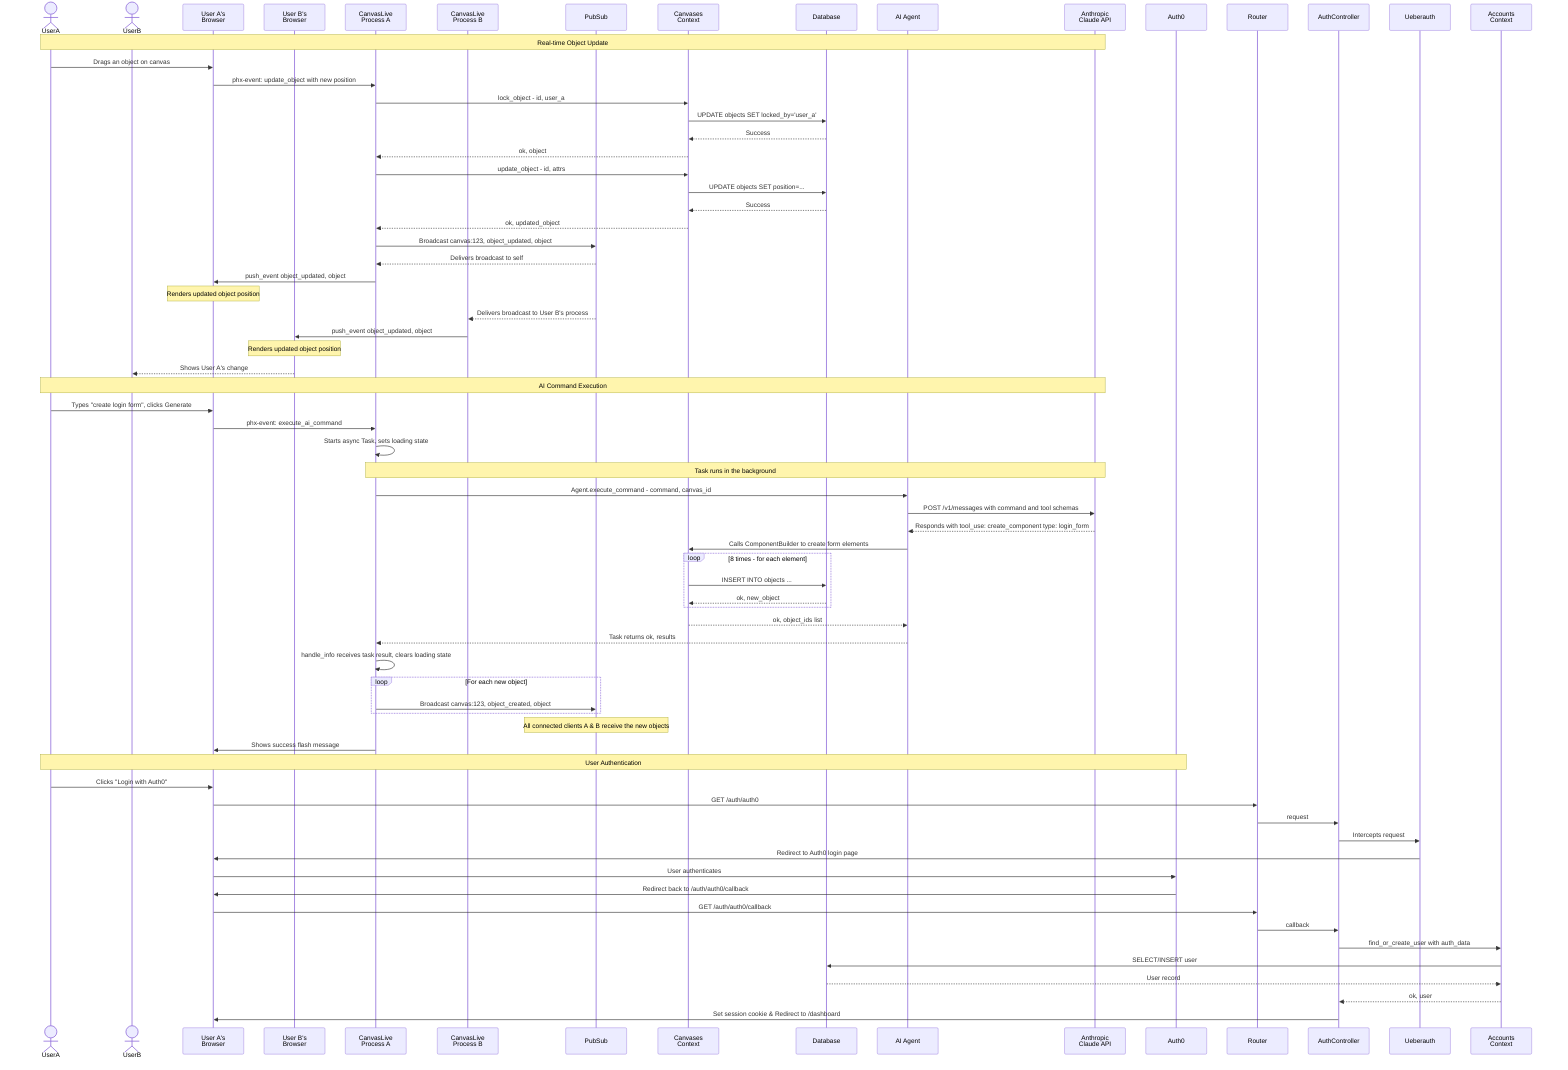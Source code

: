 sequenceDiagram
    actor UserA
    actor UserB
    participant BrowserA as User A's<br>Browser
    participant BrowserB as User B's<br>Browser
    participant LV_A as CanvasLive<br>Process A
    participant LV_B as CanvasLive<br>Process B
    participant PubSub
    participant CanvasesContext as Canvases<br>Context
    participant Database
    participant AIAgent as AI Agent
    participant ClaudeAPI as Anthropic<br>Claude API
    
    %% Section 1: Real-time Object Update Flow
    Note over UserA,ClaudeAPI: Real-time Object Update
    UserA->>BrowserA: Drags an object on canvas
    BrowserA->>LV_A: phx-event: update_object with new position
    LV_A->>CanvasesContext: lock_object - id, user_a
    CanvasesContext->>Database: UPDATE objects SET locked_by='user_a'
    Database-->>CanvasesContext: Success
    CanvasesContext-->>LV_A: ok, object
    
    LV_A->>CanvasesContext: update_object - id, attrs
    CanvasesContext->>Database: UPDATE objects SET position=...
    Database-->>CanvasesContext: Success
    CanvasesContext-->>LV_A: ok, updated_object
    LV_A->>PubSub: Broadcast canvas:123, object_updated, object
    
    PubSub-->>LV_A: Delivers broadcast to self
    LV_A->>BrowserA: push_event object_updated, object
    Note over BrowserA: Renders updated object position
    PubSub-->>LV_B: Delivers broadcast to User B's process
    LV_B->>BrowserB: push_event object_updated, object
    Note over BrowserB: Renders updated object position
    BrowserB-->>UserB: Shows User A's change
    
    %% Section 2: AI Command Execution Flow
    Note over UserA,ClaudeAPI: AI Command Execution
    UserA->>BrowserA: Types "create login form", clicks Generate
    BrowserA->>LV_A: phx-event: execute_ai_command
    LV_A->>LV_A: Starts async Task, sets loading state
    
    Note over LV_A,ClaudeAPI: Task runs in the background
    LV_A->>AIAgent: Agent.execute_command - command, canvas_id
    AIAgent->>ClaudeAPI: POST /v1/messages with command and tool schemas
    ClaudeAPI-->>AIAgent: Responds with tool_use: create_component type: login_form
    AIAgent->>CanvasesContext: Calls ComponentBuilder to create form elements
    loop 8 times - for each element
        CanvasesContext->>Database: INSERT INTO objects ...
        Database-->>CanvasesContext: ok, new_object
    end
    CanvasesContext-->>AIAgent: ok, object_ids list
    
    AIAgent-->>LV_A: Task returns ok, results
    LV_A->>LV_A: handle_info receives task result, clears loading state
    
    loop For each new object
        LV_A->>PubSub: Broadcast canvas:123, object_created, object
    end
    Note over PubSub: All connected clients A & B receive the new objects
    LV_A->>BrowserA: Shows success flash message
    
    %% Section 3: User Authentication Flow
    Note over UserA,Auth0: User Authentication
    participant Router
    participant AuthController
    participant Ueberauth
    participant Auth0
    participant AccountsContext as Accounts<br>Context
    UserA->>BrowserA: Clicks "Login with Auth0"
    BrowserA->>Router: GET /auth/auth0
    Router->>AuthController: request
    AuthController->>Ueberauth: Intercepts request
    Ueberauth->>BrowserA: Redirect to Auth0 login page
    BrowserA->>Auth0: User authenticates
    
    Auth0->>BrowserA: Redirect back to /auth/auth0/callback
    BrowserA->>Router: GET /auth/auth0/callback
    Router->>AuthController: callback
    
    AuthController->>AccountsContext: find_or_create_user with auth_data
    AccountsContext->>Database: SELECT/INSERT user
    Database-->>AccountsContext: User record
    AccountsContext-->>AuthController: ok, user
    
    AuthController->>BrowserA: Set session cookie & Redirect to /dashboard